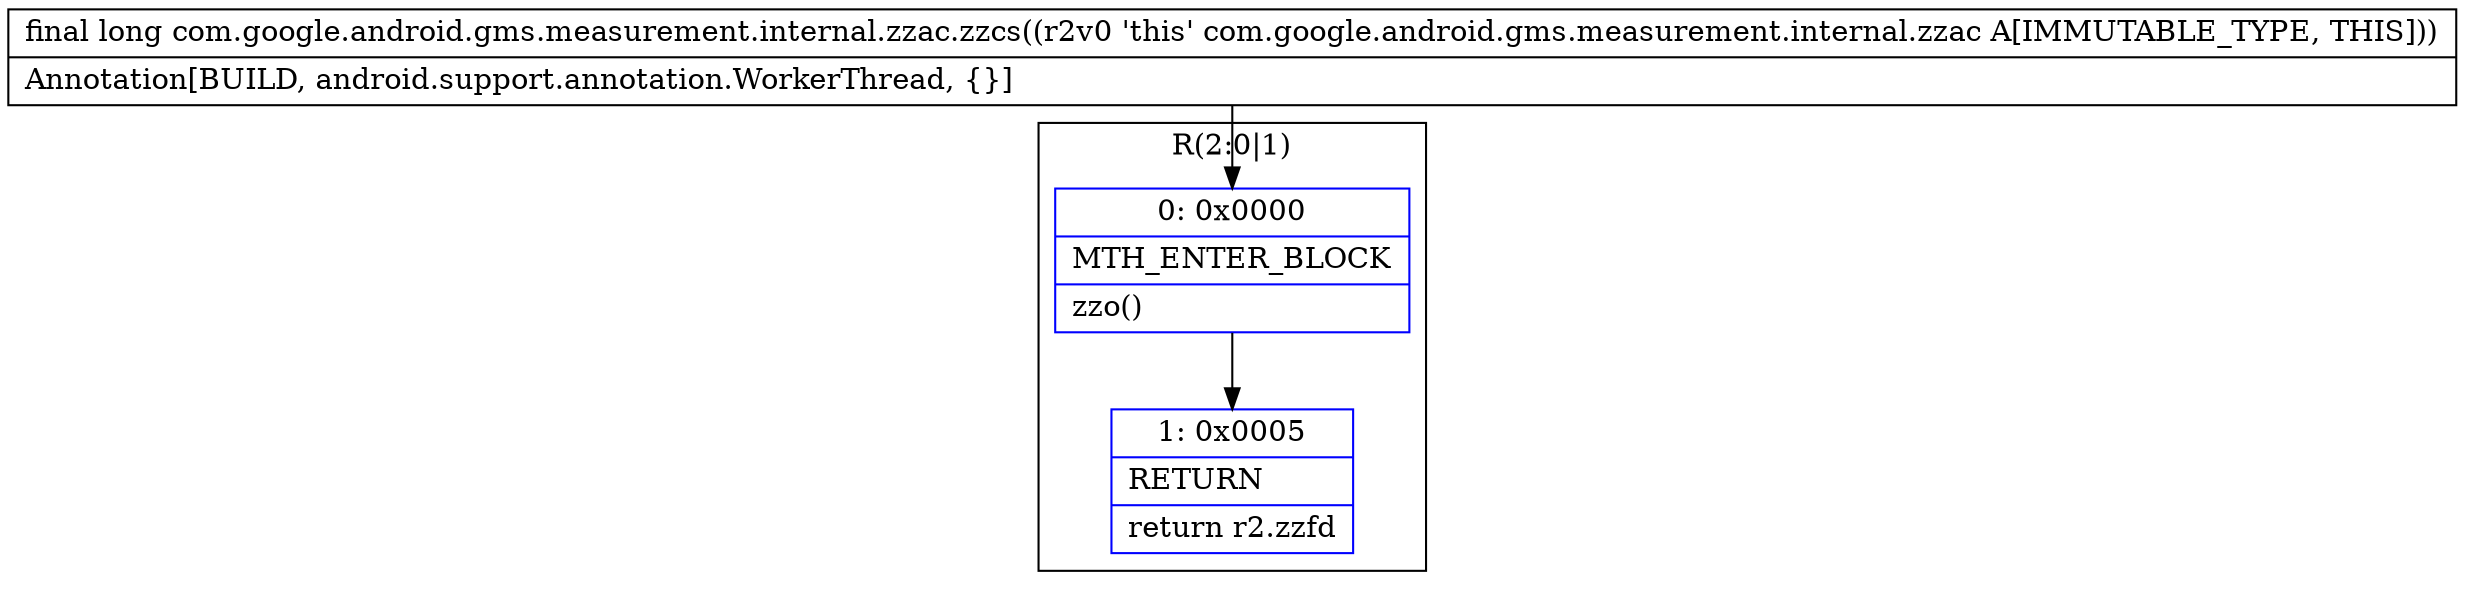 digraph "CFG forcom.google.android.gms.measurement.internal.zzac.zzcs()J" {
subgraph cluster_Region_995119128 {
label = "R(2:0|1)";
node [shape=record,color=blue];
Node_0 [shape=record,label="{0\:\ 0x0000|MTH_ENTER_BLOCK\l|zzo()\l}"];
Node_1 [shape=record,label="{1\:\ 0x0005|RETURN\l|return r2.zzfd\l}"];
}
MethodNode[shape=record,label="{final long com.google.android.gms.measurement.internal.zzac.zzcs((r2v0 'this' com.google.android.gms.measurement.internal.zzac A[IMMUTABLE_TYPE, THIS]))  | Annotation[BUILD, android.support.annotation.WorkerThread, \{\}]\l}"];
MethodNode -> Node_0;
Node_0 -> Node_1;
}


